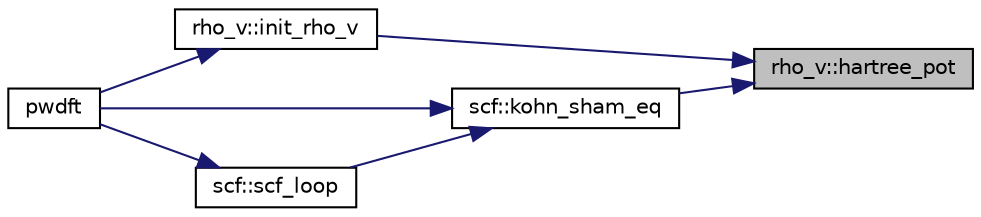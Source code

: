digraph "rho_v::hartree_pot"
{
 // LATEX_PDF_SIZE
  edge [fontname="Helvetica",fontsize="10",labelfontname="Helvetica",labelfontsize="10"];
  node [fontname="Helvetica",fontsize="10",shape=record];
  rankdir="RL";
  Node1 [label="rho_v::hartree_pot",height=0.2,width=0.4,color="black", fillcolor="grey75", style="filled", fontcolor="black",tooltip="Add Hartree potential."];
  Node1 -> Node2 [dir="back",color="midnightblue",fontsize="10",style="solid",fontname="Helvetica"];
  Node2 [label="rho_v::init_rho_v",height=0.2,width=0.4,color="black", fillcolor="white", style="filled",URL="$namespacerho__v.html#a234977e1975896e4c279f68d8e2d6af0",tooltip="Initialize rho, Vps, Vks."];
  Node2 -> Node3 [dir="back",color="midnightblue",fontsize="10",style="solid",fontname="Helvetica"];
  Node3 [label="pwdft",height=0.2,width=0.4,color="black", fillcolor="white", style="filled",URL="$pwdft_8_f90.html#a676d884bb05028d628a63337b149182e",tooltip=" "];
  Node1 -> Node4 [dir="back",color="midnightblue",fontsize="10",style="solid",fontname="Helvetica"];
  Node4 [label="scf::kohn_sham_eq",height=0.2,width=0.4,color="black", fillcolor="white", style="filled",URL="$namespacescf.html#a80161e4666bf654ff41c0ad5510f0641",tooltip=" "];
  Node4 -> Node3 [dir="back",color="midnightblue",fontsize="10",style="solid",fontname="Helvetica"];
  Node4 -> Node5 [dir="back",color="midnightblue",fontsize="10",style="solid",fontname="Helvetica"];
  Node5 [label="scf::scf_loop",height=0.2,width=0.4,color="black", fillcolor="white", style="filled",URL="$namespacescf.html#ab2a6afb38024f53beb2371ef1d7163a1",tooltip=" "];
  Node5 -> Node3 [dir="back",color="midnightblue",fontsize="10",style="solid",fontname="Helvetica"];
}

